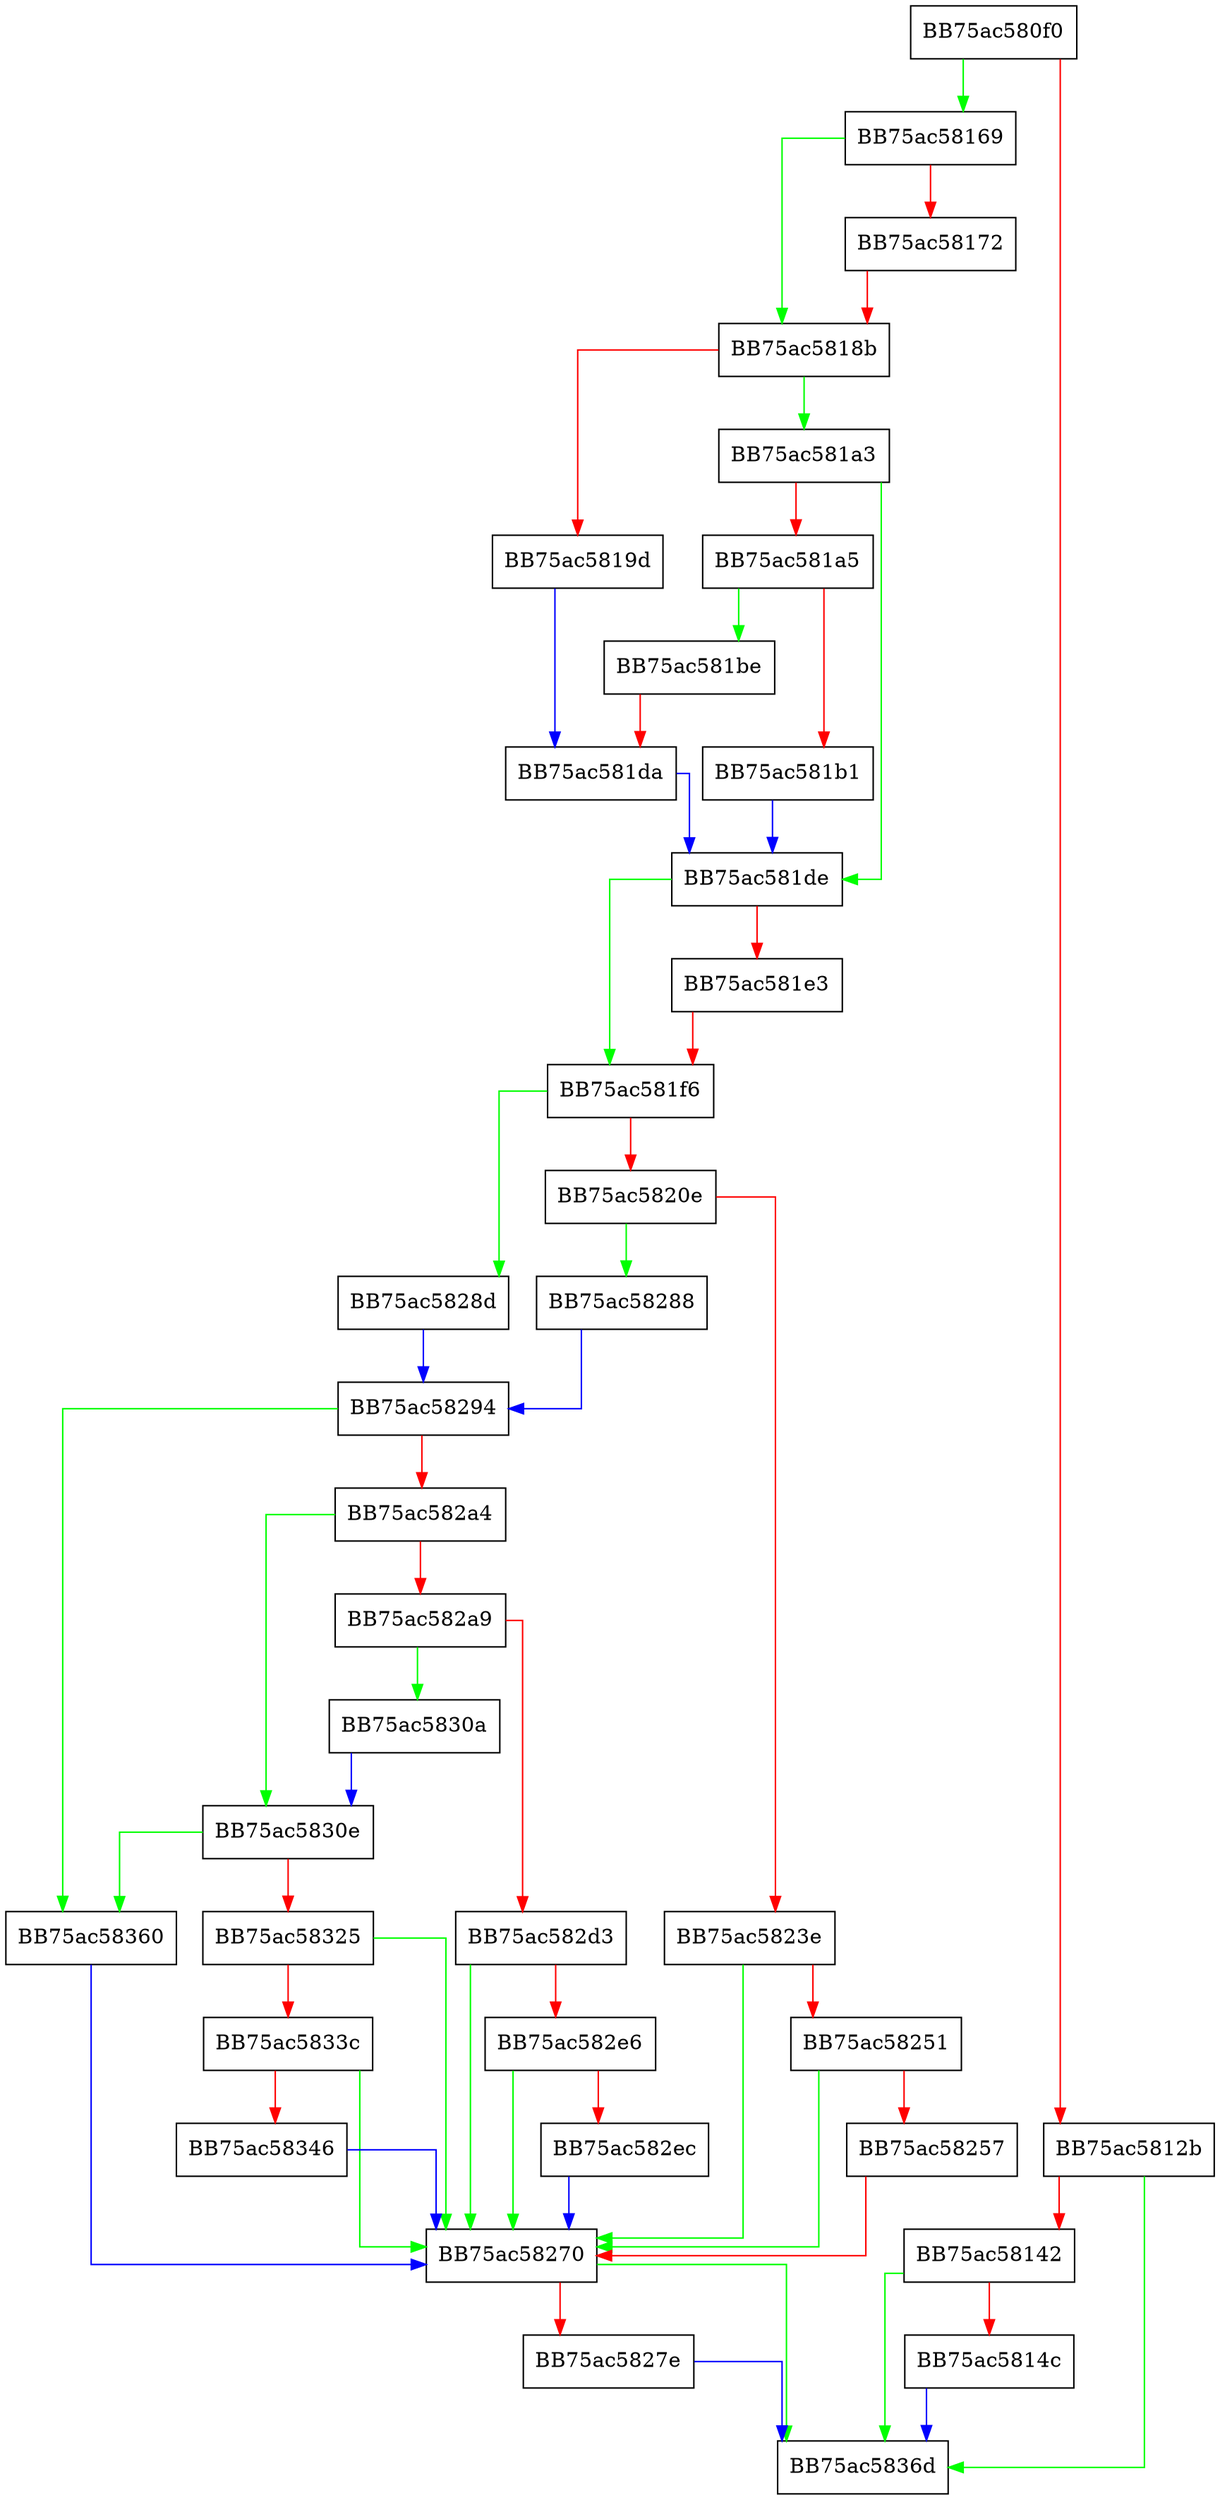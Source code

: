 digraph Write {
  node [shape="box"];
  graph [splines=ortho];
  BB75ac580f0 -> BB75ac58169 [color="green"];
  BB75ac580f0 -> BB75ac5812b [color="red"];
  BB75ac5812b -> BB75ac5836d [color="green"];
  BB75ac5812b -> BB75ac58142 [color="red"];
  BB75ac58142 -> BB75ac5836d [color="green"];
  BB75ac58142 -> BB75ac5814c [color="red"];
  BB75ac5814c -> BB75ac5836d [color="blue"];
  BB75ac58169 -> BB75ac5818b [color="green"];
  BB75ac58169 -> BB75ac58172 [color="red"];
  BB75ac58172 -> BB75ac5818b [color="red"];
  BB75ac5818b -> BB75ac581a3 [color="green"];
  BB75ac5818b -> BB75ac5819d [color="red"];
  BB75ac5819d -> BB75ac581da [color="blue"];
  BB75ac581a3 -> BB75ac581de [color="green"];
  BB75ac581a3 -> BB75ac581a5 [color="red"];
  BB75ac581a5 -> BB75ac581be [color="green"];
  BB75ac581a5 -> BB75ac581b1 [color="red"];
  BB75ac581b1 -> BB75ac581de [color="blue"];
  BB75ac581be -> BB75ac581da [color="red"];
  BB75ac581da -> BB75ac581de [color="blue"];
  BB75ac581de -> BB75ac581f6 [color="green"];
  BB75ac581de -> BB75ac581e3 [color="red"];
  BB75ac581e3 -> BB75ac581f6 [color="red"];
  BB75ac581f6 -> BB75ac5828d [color="green"];
  BB75ac581f6 -> BB75ac5820e [color="red"];
  BB75ac5820e -> BB75ac58288 [color="green"];
  BB75ac5820e -> BB75ac5823e [color="red"];
  BB75ac5823e -> BB75ac58270 [color="green"];
  BB75ac5823e -> BB75ac58251 [color="red"];
  BB75ac58251 -> BB75ac58270 [color="green"];
  BB75ac58251 -> BB75ac58257 [color="red"];
  BB75ac58257 -> BB75ac58270 [color="red"];
  BB75ac58270 -> BB75ac5836d [color="green"];
  BB75ac58270 -> BB75ac5827e [color="red"];
  BB75ac5827e -> BB75ac5836d [color="blue"];
  BB75ac58288 -> BB75ac58294 [color="blue"];
  BB75ac5828d -> BB75ac58294 [color="blue"];
  BB75ac58294 -> BB75ac58360 [color="green"];
  BB75ac58294 -> BB75ac582a4 [color="red"];
  BB75ac582a4 -> BB75ac5830e [color="green"];
  BB75ac582a4 -> BB75ac582a9 [color="red"];
  BB75ac582a9 -> BB75ac5830a [color="green"];
  BB75ac582a9 -> BB75ac582d3 [color="red"];
  BB75ac582d3 -> BB75ac58270 [color="green"];
  BB75ac582d3 -> BB75ac582e6 [color="red"];
  BB75ac582e6 -> BB75ac58270 [color="green"];
  BB75ac582e6 -> BB75ac582ec [color="red"];
  BB75ac582ec -> BB75ac58270 [color="blue"];
  BB75ac5830a -> BB75ac5830e [color="blue"];
  BB75ac5830e -> BB75ac58360 [color="green"];
  BB75ac5830e -> BB75ac58325 [color="red"];
  BB75ac58325 -> BB75ac58270 [color="green"];
  BB75ac58325 -> BB75ac5833c [color="red"];
  BB75ac5833c -> BB75ac58270 [color="green"];
  BB75ac5833c -> BB75ac58346 [color="red"];
  BB75ac58346 -> BB75ac58270 [color="blue"];
  BB75ac58360 -> BB75ac58270 [color="blue"];
}